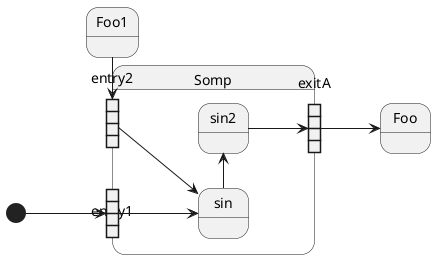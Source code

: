 {
  "sha1": "m7rpzn8wt17zk7qyhxyki519q4czbeh",
  "insertion": {
    "when": "2024-06-03T18:59:34.969Z",
    "user": "plantuml@gmail.com"
  }
}
@startuml

left to right direction
state Somp {
  state entry1 <<expansionInput>>
  state entry2 <<expansionInput>>
  state sin
  entry1 --> sin
  entry2 -> sin
  sin -> sin2
  sin2 --> exitA <<expansionOutput>>
}

[*] --> Somp.entry1
Somp.exitA --> Foo
Foo1 -> Somp.entry2

@enduml
